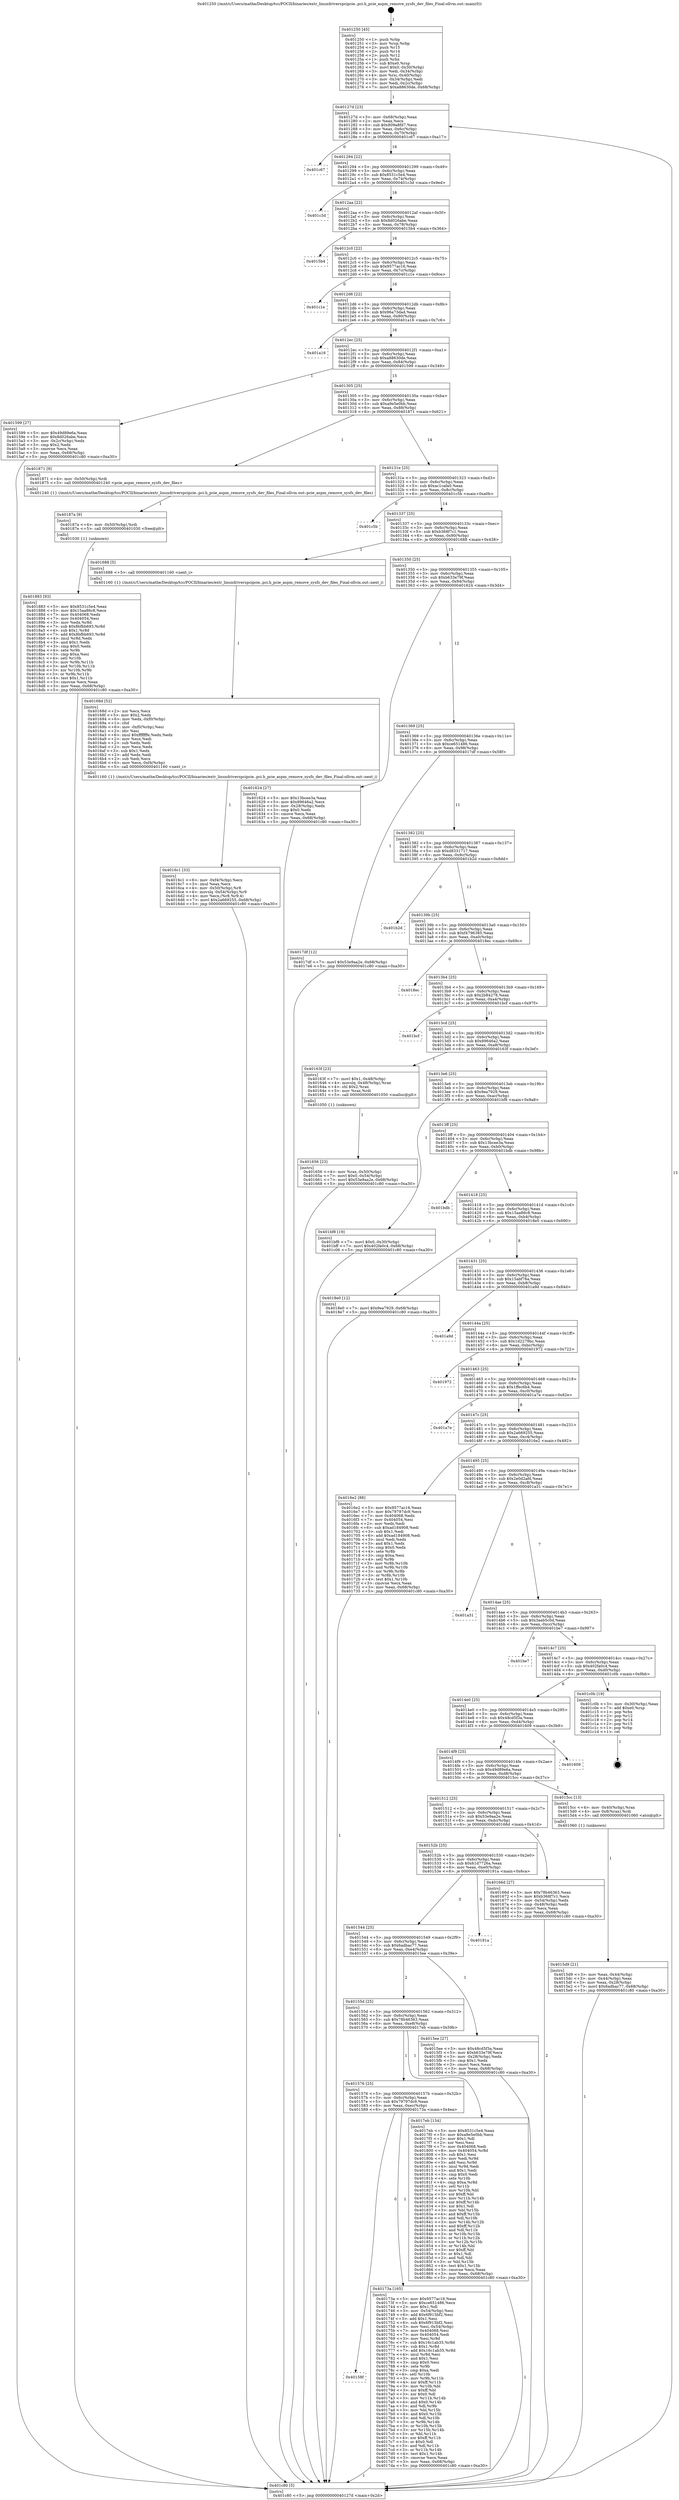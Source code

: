 digraph "0x401250" {
  label = "0x401250 (/mnt/c/Users/mathe/Desktop/tcc/POCII/binaries/extr_linuxdriverspcipcie..pci.h_pcie_aspm_remove_sysfs_dev_files_Final-ollvm.out::main(0))"
  labelloc = "t"
  node[shape=record]

  Entry [label="",width=0.3,height=0.3,shape=circle,fillcolor=black,style=filled]
  "0x40127d" [label="{
     0x40127d [23]\l
     | [instrs]\l
     &nbsp;&nbsp;0x40127d \<+3\>: mov -0x68(%rbp),%eax\l
     &nbsp;&nbsp;0x401280 \<+2\>: mov %eax,%ecx\l
     &nbsp;&nbsp;0x401282 \<+6\>: sub $0x809a8fd7,%ecx\l
     &nbsp;&nbsp;0x401288 \<+3\>: mov %eax,-0x6c(%rbp)\l
     &nbsp;&nbsp;0x40128b \<+3\>: mov %ecx,-0x70(%rbp)\l
     &nbsp;&nbsp;0x40128e \<+6\>: je 0000000000401c67 \<main+0xa17\>\l
  }"]
  "0x401c67" [label="{
     0x401c67\l
  }", style=dashed]
  "0x401294" [label="{
     0x401294 [22]\l
     | [instrs]\l
     &nbsp;&nbsp;0x401294 \<+5\>: jmp 0000000000401299 \<main+0x49\>\l
     &nbsp;&nbsp;0x401299 \<+3\>: mov -0x6c(%rbp),%eax\l
     &nbsp;&nbsp;0x40129c \<+5\>: sub $0x8531c5e4,%eax\l
     &nbsp;&nbsp;0x4012a1 \<+3\>: mov %eax,-0x74(%rbp)\l
     &nbsp;&nbsp;0x4012a4 \<+6\>: je 0000000000401c3d \<main+0x9ed\>\l
  }"]
  Exit [label="",width=0.3,height=0.3,shape=circle,fillcolor=black,style=filled,peripheries=2]
  "0x401c3d" [label="{
     0x401c3d\l
  }", style=dashed]
  "0x4012aa" [label="{
     0x4012aa [22]\l
     | [instrs]\l
     &nbsp;&nbsp;0x4012aa \<+5\>: jmp 00000000004012af \<main+0x5f\>\l
     &nbsp;&nbsp;0x4012af \<+3\>: mov -0x6c(%rbp),%eax\l
     &nbsp;&nbsp;0x4012b2 \<+5\>: sub $0x8d026abe,%eax\l
     &nbsp;&nbsp;0x4012b7 \<+3\>: mov %eax,-0x78(%rbp)\l
     &nbsp;&nbsp;0x4012ba \<+6\>: je 00000000004015b4 \<main+0x364\>\l
  }"]
  "0x401883" [label="{
     0x401883 [93]\l
     | [instrs]\l
     &nbsp;&nbsp;0x401883 \<+5\>: mov $0x8531c5e4,%eax\l
     &nbsp;&nbsp;0x401888 \<+5\>: mov $0x15aa86c8,%ecx\l
     &nbsp;&nbsp;0x40188d \<+7\>: mov 0x404068,%edx\l
     &nbsp;&nbsp;0x401894 \<+7\>: mov 0x404054,%esi\l
     &nbsp;&nbsp;0x40189b \<+3\>: mov %edx,%r8d\l
     &nbsp;&nbsp;0x40189e \<+7\>: sub $0x8bfbb693,%r8d\l
     &nbsp;&nbsp;0x4018a5 \<+4\>: sub $0x1,%r8d\l
     &nbsp;&nbsp;0x4018a9 \<+7\>: add $0x8bfbb693,%r8d\l
     &nbsp;&nbsp;0x4018b0 \<+4\>: imul %r8d,%edx\l
     &nbsp;&nbsp;0x4018b4 \<+3\>: and $0x1,%edx\l
     &nbsp;&nbsp;0x4018b7 \<+3\>: cmp $0x0,%edx\l
     &nbsp;&nbsp;0x4018ba \<+4\>: sete %r9b\l
     &nbsp;&nbsp;0x4018be \<+3\>: cmp $0xa,%esi\l
     &nbsp;&nbsp;0x4018c1 \<+4\>: setl %r10b\l
     &nbsp;&nbsp;0x4018c5 \<+3\>: mov %r9b,%r11b\l
     &nbsp;&nbsp;0x4018c8 \<+3\>: and %r10b,%r11b\l
     &nbsp;&nbsp;0x4018cb \<+3\>: xor %r10b,%r9b\l
     &nbsp;&nbsp;0x4018ce \<+3\>: or %r9b,%r11b\l
     &nbsp;&nbsp;0x4018d1 \<+4\>: test $0x1,%r11b\l
     &nbsp;&nbsp;0x4018d5 \<+3\>: cmovne %ecx,%eax\l
     &nbsp;&nbsp;0x4018d8 \<+3\>: mov %eax,-0x68(%rbp)\l
     &nbsp;&nbsp;0x4018db \<+5\>: jmp 0000000000401c80 \<main+0xa30\>\l
  }"]
  "0x4015b4" [label="{
     0x4015b4\l
  }", style=dashed]
  "0x4012c0" [label="{
     0x4012c0 [22]\l
     | [instrs]\l
     &nbsp;&nbsp;0x4012c0 \<+5\>: jmp 00000000004012c5 \<main+0x75\>\l
     &nbsp;&nbsp;0x4012c5 \<+3\>: mov -0x6c(%rbp),%eax\l
     &nbsp;&nbsp;0x4012c8 \<+5\>: sub $0x9577ac16,%eax\l
     &nbsp;&nbsp;0x4012cd \<+3\>: mov %eax,-0x7c(%rbp)\l
     &nbsp;&nbsp;0x4012d0 \<+6\>: je 0000000000401c1e \<main+0x9ce\>\l
  }"]
  "0x40187a" [label="{
     0x40187a [9]\l
     | [instrs]\l
     &nbsp;&nbsp;0x40187a \<+4\>: mov -0x50(%rbp),%rdi\l
     &nbsp;&nbsp;0x40187e \<+5\>: call 0000000000401030 \<free@plt\>\l
     | [calls]\l
     &nbsp;&nbsp;0x401030 \{1\} (unknown)\l
  }"]
  "0x401c1e" [label="{
     0x401c1e\l
  }", style=dashed]
  "0x4012d6" [label="{
     0x4012d6 [22]\l
     | [instrs]\l
     &nbsp;&nbsp;0x4012d6 \<+5\>: jmp 00000000004012db \<main+0x8b\>\l
     &nbsp;&nbsp;0x4012db \<+3\>: mov -0x6c(%rbp),%eax\l
     &nbsp;&nbsp;0x4012de \<+5\>: sub $0x96a73dad,%eax\l
     &nbsp;&nbsp;0x4012e3 \<+3\>: mov %eax,-0x80(%rbp)\l
     &nbsp;&nbsp;0x4012e6 \<+6\>: je 0000000000401a16 \<main+0x7c6\>\l
  }"]
  "0x40158f" [label="{
     0x40158f\l
  }", style=dashed]
  "0x401a16" [label="{
     0x401a16\l
  }", style=dashed]
  "0x4012ec" [label="{
     0x4012ec [25]\l
     | [instrs]\l
     &nbsp;&nbsp;0x4012ec \<+5\>: jmp 00000000004012f1 \<main+0xa1\>\l
     &nbsp;&nbsp;0x4012f1 \<+3\>: mov -0x6c(%rbp),%eax\l
     &nbsp;&nbsp;0x4012f4 \<+5\>: sub $0xa88630de,%eax\l
     &nbsp;&nbsp;0x4012f9 \<+6\>: mov %eax,-0x84(%rbp)\l
     &nbsp;&nbsp;0x4012ff \<+6\>: je 0000000000401599 \<main+0x349\>\l
  }"]
  "0x40173a" [label="{
     0x40173a [165]\l
     | [instrs]\l
     &nbsp;&nbsp;0x40173a \<+5\>: mov $0x9577ac16,%eax\l
     &nbsp;&nbsp;0x40173f \<+5\>: mov $0xce651486,%ecx\l
     &nbsp;&nbsp;0x401744 \<+2\>: mov $0x1,%dl\l
     &nbsp;&nbsp;0x401746 \<+3\>: mov -0x54(%rbp),%esi\l
     &nbsp;&nbsp;0x401749 \<+6\>: add $0x6f915bf2,%esi\l
     &nbsp;&nbsp;0x40174f \<+3\>: add $0x1,%esi\l
     &nbsp;&nbsp;0x401752 \<+6\>: sub $0x6f915bf2,%esi\l
     &nbsp;&nbsp;0x401758 \<+3\>: mov %esi,-0x54(%rbp)\l
     &nbsp;&nbsp;0x40175b \<+7\>: mov 0x404068,%esi\l
     &nbsp;&nbsp;0x401762 \<+7\>: mov 0x404054,%edi\l
     &nbsp;&nbsp;0x401769 \<+3\>: mov %esi,%r8d\l
     &nbsp;&nbsp;0x40176c \<+7\>: sub $0x16c1ab35,%r8d\l
     &nbsp;&nbsp;0x401773 \<+4\>: sub $0x1,%r8d\l
     &nbsp;&nbsp;0x401777 \<+7\>: add $0x16c1ab35,%r8d\l
     &nbsp;&nbsp;0x40177e \<+4\>: imul %r8d,%esi\l
     &nbsp;&nbsp;0x401782 \<+3\>: and $0x1,%esi\l
     &nbsp;&nbsp;0x401785 \<+3\>: cmp $0x0,%esi\l
     &nbsp;&nbsp;0x401788 \<+4\>: sete %r9b\l
     &nbsp;&nbsp;0x40178c \<+3\>: cmp $0xa,%edi\l
     &nbsp;&nbsp;0x40178f \<+4\>: setl %r10b\l
     &nbsp;&nbsp;0x401793 \<+3\>: mov %r9b,%r11b\l
     &nbsp;&nbsp;0x401796 \<+4\>: xor $0xff,%r11b\l
     &nbsp;&nbsp;0x40179a \<+3\>: mov %r10b,%bl\l
     &nbsp;&nbsp;0x40179d \<+3\>: xor $0xff,%bl\l
     &nbsp;&nbsp;0x4017a0 \<+3\>: xor $0x0,%dl\l
     &nbsp;&nbsp;0x4017a3 \<+3\>: mov %r11b,%r14b\l
     &nbsp;&nbsp;0x4017a6 \<+4\>: and $0x0,%r14b\l
     &nbsp;&nbsp;0x4017aa \<+3\>: and %dl,%r9b\l
     &nbsp;&nbsp;0x4017ad \<+3\>: mov %bl,%r15b\l
     &nbsp;&nbsp;0x4017b0 \<+4\>: and $0x0,%r15b\l
     &nbsp;&nbsp;0x4017b4 \<+3\>: and %dl,%r10b\l
     &nbsp;&nbsp;0x4017b7 \<+3\>: or %r9b,%r14b\l
     &nbsp;&nbsp;0x4017ba \<+3\>: or %r10b,%r15b\l
     &nbsp;&nbsp;0x4017bd \<+3\>: xor %r15b,%r14b\l
     &nbsp;&nbsp;0x4017c0 \<+3\>: or %bl,%r11b\l
     &nbsp;&nbsp;0x4017c3 \<+4\>: xor $0xff,%r11b\l
     &nbsp;&nbsp;0x4017c7 \<+3\>: or $0x0,%dl\l
     &nbsp;&nbsp;0x4017ca \<+3\>: and %dl,%r11b\l
     &nbsp;&nbsp;0x4017cd \<+3\>: or %r11b,%r14b\l
     &nbsp;&nbsp;0x4017d0 \<+4\>: test $0x1,%r14b\l
     &nbsp;&nbsp;0x4017d4 \<+3\>: cmovne %ecx,%eax\l
     &nbsp;&nbsp;0x4017d7 \<+3\>: mov %eax,-0x68(%rbp)\l
     &nbsp;&nbsp;0x4017da \<+5\>: jmp 0000000000401c80 \<main+0xa30\>\l
  }"]
  "0x401599" [label="{
     0x401599 [27]\l
     | [instrs]\l
     &nbsp;&nbsp;0x401599 \<+5\>: mov $0x49d89e6a,%eax\l
     &nbsp;&nbsp;0x40159e \<+5\>: mov $0x8d026abe,%ecx\l
     &nbsp;&nbsp;0x4015a3 \<+3\>: mov -0x2c(%rbp),%edx\l
     &nbsp;&nbsp;0x4015a6 \<+3\>: cmp $0x2,%edx\l
     &nbsp;&nbsp;0x4015a9 \<+3\>: cmovne %ecx,%eax\l
     &nbsp;&nbsp;0x4015ac \<+3\>: mov %eax,-0x68(%rbp)\l
     &nbsp;&nbsp;0x4015af \<+5\>: jmp 0000000000401c80 \<main+0xa30\>\l
  }"]
  "0x401305" [label="{
     0x401305 [25]\l
     | [instrs]\l
     &nbsp;&nbsp;0x401305 \<+5\>: jmp 000000000040130a \<main+0xba\>\l
     &nbsp;&nbsp;0x40130a \<+3\>: mov -0x6c(%rbp),%eax\l
     &nbsp;&nbsp;0x40130d \<+5\>: sub $0xa9e5e0bb,%eax\l
     &nbsp;&nbsp;0x401312 \<+6\>: mov %eax,-0x88(%rbp)\l
     &nbsp;&nbsp;0x401318 \<+6\>: je 0000000000401871 \<main+0x621\>\l
  }"]
  "0x401c80" [label="{
     0x401c80 [5]\l
     | [instrs]\l
     &nbsp;&nbsp;0x401c80 \<+5\>: jmp 000000000040127d \<main+0x2d\>\l
  }"]
  "0x401250" [label="{
     0x401250 [45]\l
     | [instrs]\l
     &nbsp;&nbsp;0x401250 \<+1\>: push %rbp\l
     &nbsp;&nbsp;0x401251 \<+3\>: mov %rsp,%rbp\l
     &nbsp;&nbsp;0x401254 \<+2\>: push %r15\l
     &nbsp;&nbsp;0x401256 \<+2\>: push %r14\l
     &nbsp;&nbsp;0x401258 \<+2\>: push %r12\l
     &nbsp;&nbsp;0x40125a \<+1\>: push %rbx\l
     &nbsp;&nbsp;0x40125b \<+7\>: sub $0xe0,%rsp\l
     &nbsp;&nbsp;0x401262 \<+7\>: movl $0x0,-0x30(%rbp)\l
     &nbsp;&nbsp;0x401269 \<+3\>: mov %edi,-0x34(%rbp)\l
     &nbsp;&nbsp;0x40126c \<+4\>: mov %rsi,-0x40(%rbp)\l
     &nbsp;&nbsp;0x401270 \<+3\>: mov -0x34(%rbp),%edi\l
     &nbsp;&nbsp;0x401273 \<+3\>: mov %edi,-0x2c(%rbp)\l
     &nbsp;&nbsp;0x401276 \<+7\>: movl $0xa88630de,-0x68(%rbp)\l
  }"]
  "0x401576" [label="{
     0x401576 [25]\l
     | [instrs]\l
     &nbsp;&nbsp;0x401576 \<+5\>: jmp 000000000040157b \<main+0x32b\>\l
     &nbsp;&nbsp;0x40157b \<+3\>: mov -0x6c(%rbp),%eax\l
     &nbsp;&nbsp;0x40157e \<+5\>: sub $0x79797dc9,%eax\l
     &nbsp;&nbsp;0x401583 \<+6\>: mov %eax,-0xec(%rbp)\l
     &nbsp;&nbsp;0x401589 \<+6\>: je 000000000040173a \<main+0x4ea\>\l
  }"]
  "0x401871" [label="{
     0x401871 [9]\l
     | [instrs]\l
     &nbsp;&nbsp;0x401871 \<+4\>: mov -0x50(%rbp),%rdi\l
     &nbsp;&nbsp;0x401875 \<+5\>: call 0000000000401240 \<pcie_aspm_remove_sysfs_dev_files\>\l
     | [calls]\l
     &nbsp;&nbsp;0x401240 \{1\} (/mnt/c/Users/mathe/Desktop/tcc/POCII/binaries/extr_linuxdriverspcipcie..pci.h_pcie_aspm_remove_sysfs_dev_files_Final-ollvm.out::pcie_aspm_remove_sysfs_dev_files)\l
  }"]
  "0x40131e" [label="{
     0x40131e [25]\l
     | [instrs]\l
     &nbsp;&nbsp;0x40131e \<+5\>: jmp 0000000000401323 \<main+0xd3\>\l
     &nbsp;&nbsp;0x401323 \<+3\>: mov -0x6c(%rbp),%eax\l
     &nbsp;&nbsp;0x401326 \<+5\>: sub $0xac1cafa0,%eax\l
     &nbsp;&nbsp;0x40132b \<+6\>: mov %eax,-0x8c(%rbp)\l
     &nbsp;&nbsp;0x401331 \<+6\>: je 0000000000401c5b \<main+0xa0b\>\l
  }"]
  "0x4017eb" [label="{
     0x4017eb [134]\l
     | [instrs]\l
     &nbsp;&nbsp;0x4017eb \<+5\>: mov $0x8531c5e4,%eax\l
     &nbsp;&nbsp;0x4017f0 \<+5\>: mov $0xa9e5e0bb,%ecx\l
     &nbsp;&nbsp;0x4017f5 \<+2\>: mov $0x1,%dl\l
     &nbsp;&nbsp;0x4017f7 \<+2\>: xor %esi,%esi\l
     &nbsp;&nbsp;0x4017f9 \<+7\>: mov 0x404068,%edi\l
     &nbsp;&nbsp;0x401800 \<+8\>: mov 0x404054,%r8d\l
     &nbsp;&nbsp;0x401808 \<+3\>: sub $0x1,%esi\l
     &nbsp;&nbsp;0x40180b \<+3\>: mov %edi,%r9d\l
     &nbsp;&nbsp;0x40180e \<+3\>: add %esi,%r9d\l
     &nbsp;&nbsp;0x401811 \<+4\>: imul %r9d,%edi\l
     &nbsp;&nbsp;0x401815 \<+3\>: and $0x1,%edi\l
     &nbsp;&nbsp;0x401818 \<+3\>: cmp $0x0,%edi\l
     &nbsp;&nbsp;0x40181b \<+4\>: sete %r10b\l
     &nbsp;&nbsp;0x40181f \<+4\>: cmp $0xa,%r8d\l
     &nbsp;&nbsp;0x401823 \<+4\>: setl %r11b\l
     &nbsp;&nbsp;0x401827 \<+3\>: mov %r10b,%bl\l
     &nbsp;&nbsp;0x40182a \<+3\>: xor $0xff,%bl\l
     &nbsp;&nbsp;0x40182d \<+3\>: mov %r11b,%r14b\l
     &nbsp;&nbsp;0x401830 \<+4\>: xor $0xff,%r14b\l
     &nbsp;&nbsp;0x401834 \<+3\>: xor $0x1,%dl\l
     &nbsp;&nbsp;0x401837 \<+3\>: mov %bl,%r15b\l
     &nbsp;&nbsp;0x40183a \<+4\>: and $0xff,%r15b\l
     &nbsp;&nbsp;0x40183e \<+3\>: and %dl,%r10b\l
     &nbsp;&nbsp;0x401841 \<+3\>: mov %r14b,%r12b\l
     &nbsp;&nbsp;0x401844 \<+4\>: and $0xff,%r12b\l
     &nbsp;&nbsp;0x401848 \<+3\>: and %dl,%r11b\l
     &nbsp;&nbsp;0x40184b \<+3\>: or %r10b,%r15b\l
     &nbsp;&nbsp;0x40184e \<+3\>: or %r11b,%r12b\l
     &nbsp;&nbsp;0x401851 \<+3\>: xor %r12b,%r15b\l
     &nbsp;&nbsp;0x401854 \<+3\>: or %r14b,%bl\l
     &nbsp;&nbsp;0x401857 \<+3\>: xor $0xff,%bl\l
     &nbsp;&nbsp;0x40185a \<+3\>: or $0x1,%dl\l
     &nbsp;&nbsp;0x40185d \<+2\>: and %dl,%bl\l
     &nbsp;&nbsp;0x40185f \<+3\>: or %bl,%r15b\l
     &nbsp;&nbsp;0x401862 \<+4\>: test $0x1,%r15b\l
     &nbsp;&nbsp;0x401866 \<+3\>: cmovne %ecx,%eax\l
     &nbsp;&nbsp;0x401869 \<+3\>: mov %eax,-0x68(%rbp)\l
     &nbsp;&nbsp;0x40186c \<+5\>: jmp 0000000000401c80 \<main+0xa30\>\l
  }"]
  "0x401c5b" [label="{
     0x401c5b\l
  }", style=dashed]
  "0x401337" [label="{
     0x401337 [25]\l
     | [instrs]\l
     &nbsp;&nbsp;0x401337 \<+5\>: jmp 000000000040133c \<main+0xec\>\l
     &nbsp;&nbsp;0x40133c \<+3\>: mov -0x6c(%rbp),%eax\l
     &nbsp;&nbsp;0x40133f \<+5\>: sub $0xb368f7c1,%eax\l
     &nbsp;&nbsp;0x401344 \<+6\>: mov %eax,-0x90(%rbp)\l
     &nbsp;&nbsp;0x40134a \<+6\>: je 0000000000401688 \<main+0x438\>\l
  }"]
  "0x4016c1" [label="{
     0x4016c1 [33]\l
     | [instrs]\l
     &nbsp;&nbsp;0x4016c1 \<+6\>: mov -0xf4(%rbp),%ecx\l
     &nbsp;&nbsp;0x4016c7 \<+3\>: imul %eax,%ecx\l
     &nbsp;&nbsp;0x4016ca \<+4\>: mov -0x50(%rbp),%r8\l
     &nbsp;&nbsp;0x4016ce \<+4\>: movslq -0x54(%rbp),%r9\l
     &nbsp;&nbsp;0x4016d2 \<+4\>: mov %ecx,(%r8,%r9,4)\l
     &nbsp;&nbsp;0x4016d6 \<+7\>: movl $0x2a669255,-0x68(%rbp)\l
     &nbsp;&nbsp;0x4016dd \<+5\>: jmp 0000000000401c80 \<main+0xa30\>\l
  }"]
  "0x401688" [label="{
     0x401688 [5]\l
     | [instrs]\l
     &nbsp;&nbsp;0x401688 \<+5\>: call 0000000000401160 \<next_i\>\l
     | [calls]\l
     &nbsp;&nbsp;0x401160 \{1\} (/mnt/c/Users/mathe/Desktop/tcc/POCII/binaries/extr_linuxdriverspcipcie..pci.h_pcie_aspm_remove_sysfs_dev_files_Final-ollvm.out::next_i)\l
  }"]
  "0x401350" [label="{
     0x401350 [25]\l
     | [instrs]\l
     &nbsp;&nbsp;0x401350 \<+5\>: jmp 0000000000401355 \<main+0x105\>\l
     &nbsp;&nbsp;0x401355 \<+3\>: mov -0x6c(%rbp),%eax\l
     &nbsp;&nbsp;0x401358 \<+5\>: sub $0xb633e79f,%eax\l
     &nbsp;&nbsp;0x40135d \<+6\>: mov %eax,-0x94(%rbp)\l
     &nbsp;&nbsp;0x401363 \<+6\>: je 0000000000401624 \<main+0x3d4\>\l
  }"]
  "0x40168d" [label="{
     0x40168d [52]\l
     | [instrs]\l
     &nbsp;&nbsp;0x40168d \<+2\>: xor %ecx,%ecx\l
     &nbsp;&nbsp;0x40168f \<+5\>: mov $0x2,%edx\l
     &nbsp;&nbsp;0x401694 \<+6\>: mov %edx,-0xf0(%rbp)\l
     &nbsp;&nbsp;0x40169a \<+1\>: cltd\l
     &nbsp;&nbsp;0x40169b \<+6\>: mov -0xf0(%rbp),%esi\l
     &nbsp;&nbsp;0x4016a1 \<+2\>: idiv %esi\l
     &nbsp;&nbsp;0x4016a3 \<+6\>: imul $0xfffffffe,%edx,%edx\l
     &nbsp;&nbsp;0x4016a9 \<+2\>: mov %ecx,%edi\l
     &nbsp;&nbsp;0x4016ab \<+2\>: sub %edx,%edi\l
     &nbsp;&nbsp;0x4016ad \<+2\>: mov %ecx,%edx\l
     &nbsp;&nbsp;0x4016af \<+3\>: sub $0x1,%edx\l
     &nbsp;&nbsp;0x4016b2 \<+2\>: add %edx,%edi\l
     &nbsp;&nbsp;0x4016b4 \<+2\>: sub %edi,%ecx\l
     &nbsp;&nbsp;0x4016b6 \<+6\>: mov %ecx,-0xf4(%rbp)\l
     &nbsp;&nbsp;0x4016bc \<+5\>: call 0000000000401160 \<next_i\>\l
     | [calls]\l
     &nbsp;&nbsp;0x401160 \{1\} (/mnt/c/Users/mathe/Desktop/tcc/POCII/binaries/extr_linuxdriverspcipcie..pci.h_pcie_aspm_remove_sysfs_dev_files_Final-ollvm.out::next_i)\l
  }"]
  "0x401624" [label="{
     0x401624 [27]\l
     | [instrs]\l
     &nbsp;&nbsp;0x401624 \<+5\>: mov $0x13bcee3a,%eax\l
     &nbsp;&nbsp;0x401629 \<+5\>: mov $0x89646a2,%ecx\l
     &nbsp;&nbsp;0x40162e \<+3\>: mov -0x28(%rbp),%edx\l
     &nbsp;&nbsp;0x401631 \<+3\>: cmp $0x0,%edx\l
     &nbsp;&nbsp;0x401634 \<+3\>: cmove %ecx,%eax\l
     &nbsp;&nbsp;0x401637 \<+3\>: mov %eax,-0x68(%rbp)\l
     &nbsp;&nbsp;0x40163a \<+5\>: jmp 0000000000401c80 \<main+0xa30\>\l
  }"]
  "0x401369" [label="{
     0x401369 [25]\l
     | [instrs]\l
     &nbsp;&nbsp;0x401369 \<+5\>: jmp 000000000040136e \<main+0x11e\>\l
     &nbsp;&nbsp;0x40136e \<+3\>: mov -0x6c(%rbp),%eax\l
     &nbsp;&nbsp;0x401371 \<+5\>: sub $0xce651486,%eax\l
     &nbsp;&nbsp;0x401376 \<+6\>: mov %eax,-0x98(%rbp)\l
     &nbsp;&nbsp;0x40137c \<+6\>: je 00000000004017df \<main+0x58f\>\l
  }"]
  "0x401656" [label="{
     0x401656 [23]\l
     | [instrs]\l
     &nbsp;&nbsp;0x401656 \<+4\>: mov %rax,-0x50(%rbp)\l
     &nbsp;&nbsp;0x40165a \<+7\>: movl $0x0,-0x54(%rbp)\l
     &nbsp;&nbsp;0x401661 \<+7\>: movl $0x53e9aa2e,-0x68(%rbp)\l
     &nbsp;&nbsp;0x401668 \<+5\>: jmp 0000000000401c80 \<main+0xa30\>\l
  }"]
  "0x4017df" [label="{
     0x4017df [12]\l
     | [instrs]\l
     &nbsp;&nbsp;0x4017df \<+7\>: movl $0x53e9aa2e,-0x68(%rbp)\l
     &nbsp;&nbsp;0x4017e6 \<+5\>: jmp 0000000000401c80 \<main+0xa30\>\l
  }"]
  "0x401382" [label="{
     0x401382 [25]\l
     | [instrs]\l
     &nbsp;&nbsp;0x401382 \<+5\>: jmp 0000000000401387 \<main+0x137\>\l
     &nbsp;&nbsp;0x401387 \<+3\>: mov -0x6c(%rbp),%eax\l
     &nbsp;&nbsp;0x40138a \<+5\>: sub $0xd8331717,%eax\l
     &nbsp;&nbsp;0x40138f \<+6\>: mov %eax,-0x9c(%rbp)\l
     &nbsp;&nbsp;0x401395 \<+6\>: je 0000000000401b2d \<main+0x8dd\>\l
  }"]
  "0x40155d" [label="{
     0x40155d [25]\l
     | [instrs]\l
     &nbsp;&nbsp;0x40155d \<+5\>: jmp 0000000000401562 \<main+0x312\>\l
     &nbsp;&nbsp;0x401562 \<+3\>: mov -0x6c(%rbp),%eax\l
     &nbsp;&nbsp;0x401565 \<+5\>: sub $0x78b46363,%eax\l
     &nbsp;&nbsp;0x40156a \<+6\>: mov %eax,-0xe8(%rbp)\l
     &nbsp;&nbsp;0x401570 \<+6\>: je 00000000004017eb \<main+0x59b\>\l
  }"]
  "0x401b2d" [label="{
     0x401b2d\l
  }", style=dashed]
  "0x40139b" [label="{
     0x40139b [25]\l
     | [instrs]\l
     &nbsp;&nbsp;0x40139b \<+5\>: jmp 00000000004013a0 \<main+0x150\>\l
     &nbsp;&nbsp;0x4013a0 \<+3\>: mov -0x6c(%rbp),%eax\l
     &nbsp;&nbsp;0x4013a3 \<+5\>: sub $0xf4796385,%eax\l
     &nbsp;&nbsp;0x4013a8 \<+6\>: mov %eax,-0xa0(%rbp)\l
     &nbsp;&nbsp;0x4013ae \<+6\>: je 00000000004018ec \<main+0x69c\>\l
  }"]
  "0x4015ee" [label="{
     0x4015ee [27]\l
     | [instrs]\l
     &nbsp;&nbsp;0x4015ee \<+5\>: mov $0x48cd5f3a,%eax\l
     &nbsp;&nbsp;0x4015f3 \<+5\>: mov $0xb633e79f,%ecx\l
     &nbsp;&nbsp;0x4015f8 \<+3\>: mov -0x28(%rbp),%edx\l
     &nbsp;&nbsp;0x4015fb \<+3\>: cmp $0x1,%edx\l
     &nbsp;&nbsp;0x4015fe \<+3\>: cmovl %ecx,%eax\l
     &nbsp;&nbsp;0x401601 \<+3\>: mov %eax,-0x68(%rbp)\l
     &nbsp;&nbsp;0x401604 \<+5\>: jmp 0000000000401c80 \<main+0xa30\>\l
  }"]
  "0x4018ec" [label="{
     0x4018ec\l
  }", style=dashed]
  "0x4013b4" [label="{
     0x4013b4 [25]\l
     | [instrs]\l
     &nbsp;&nbsp;0x4013b4 \<+5\>: jmp 00000000004013b9 \<main+0x169\>\l
     &nbsp;&nbsp;0x4013b9 \<+3\>: mov -0x6c(%rbp),%eax\l
     &nbsp;&nbsp;0x4013bc \<+5\>: sub $0x2b84278,%eax\l
     &nbsp;&nbsp;0x4013c1 \<+6\>: mov %eax,-0xa4(%rbp)\l
     &nbsp;&nbsp;0x4013c7 \<+6\>: je 0000000000401bcf \<main+0x97f\>\l
  }"]
  "0x401544" [label="{
     0x401544 [25]\l
     | [instrs]\l
     &nbsp;&nbsp;0x401544 \<+5\>: jmp 0000000000401549 \<main+0x2f9\>\l
     &nbsp;&nbsp;0x401549 \<+3\>: mov -0x6c(%rbp),%eax\l
     &nbsp;&nbsp;0x40154c \<+5\>: sub $0x6adbac77,%eax\l
     &nbsp;&nbsp;0x401551 \<+6\>: mov %eax,-0xe4(%rbp)\l
     &nbsp;&nbsp;0x401557 \<+6\>: je 00000000004015ee \<main+0x39e\>\l
  }"]
  "0x401bcf" [label="{
     0x401bcf\l
  }", style=dashed]
  "0x4013cd" [label="{
     0x4013cd [25]\l
     | [instrs]\l
     &nbsp;&nbsp;0x4013cd \<+5\>: jmp 00000000004013d2 \<main+0x182\>\l
     &nbsp;&nbsp;0x4013d2 \<+3\>: mov -0x6c(%rbp),%eax\l
     &nbsp;&nbsp;0x4013d5 \<+5\>: sub $0x89646a2,%eax\l
     &nbsp;&nbsp;0x4013da \<+6\>: mov %eax,-0xa8(%rbp)\l
     &nbsp;&nbsp;0x4013e0 \<+6\>: je 000000000040163f \<main+0x3ef\>\l
  }"]
  "0x40191a" [label="{
     0x40191a\l
  }", style=dashed]
  "0x40163f" [label="{
     0x40163f [23]\l
     | [instrs]\l
     &nbsp;&nbsp;0x40163f \<+7\>: movl $0x1,-0x48(%rbp)\l
     &nbsp;&nbsp;0x401646 \<+4\>: movslq -0x48(%rbp),%rax\l
     &nbsp;&nbsp;0x40164a \<+4\>: shl $0x2,%rax\l
     &nbsp;&nbsp;0x40164e \<+3\>: mov %rax,%rdi\l
     &nbsp;&nbsp;0x401651 \<+5\>: call 0000000000401050 \<malloc@plt\>\l
     | [calls]\l
     &nbsp;&nbsp;0x401050 \{1\} (unknown)\l
  }"]
  "0x4013e6" [label="{
     0x4013e6 [25]\l
     | [instrs]\l
     &nbsp;&nbsp;0x4013e6 \<+5\>: jmp 00000000004013eb \<main+0x19b\>\l
     &nbsp;&nbsp;0x4013eb \<+3\>: mov -0x6c(%rbp),%eax\l
     &nbsp;&nbsp;0x4013ee \<+5\>: sub $0x9ea7929,%eax\l
     &nbsp;&nbsp;0x4013f3 \<+6\>: mov %eax,-0xac(%rbp)\l
     &nbsp;&nbsp;0x4013f9 \<+6\>: je 0000000000401bf8 \<main+0x9a8\>\l
  }"]
  "0x40152b" [label="{
     0x40152b [25]\l
     | [instrs]\l
     &nbsp;&nbsp;0x40152b \<+5\>: jmp 0000000000401530 \<main+0x2e0\>\l
     &nbsp;&nbsp;0x401530 \<+3\>: mov -0x6c(%rbp),%eax\l
     &nbsp;&nbsp;0x401533 \<+5\>: sub $0x61d7726a,%eax\l
     &nbsp;&nbsp;0x401538 \<+6\>: mov %eax,-0xe0(%rbp)\l
     &nbsp;&nbsp;0x40153e \<+6\>: je 000000000040191a \<main+0x6ca\>\l
  }"]
  "0x401bf8" [label="{
     0x401bf8 [19]\l
     | [instrs]\l
     &nbsp;&nbsp;0x401bf8 \<+7\>: movl $0x0,-0x30(%rbp)\l
     &nbsp;&nbsp;0x401bff \<+7\>: movl $0x402fa0c4,-0x68(%rbp)\l
     &nbsp;&nbsp;0x401c06 \<+5\>: jmp 0000000000401c80 \<main+0xa30\>\l
  }"]
  "0x4013ff" [label="{
     0x4013ff [25]\l
     | [instrs]\l
     &nbsp;&nbsp;0x4013ff \<+5\>: jmp 0000000000401404 \<main+0x1b4\>\l
     &nbsp;&nbsp;0x401404 \<+3\>: mov -0x6c(%rbp),%eax\l
     &nbsp;&nbsp;0x401407 \<+5\>: sub $0x13bcee3a,%eax\l
     &nbsp;&nbsp;0x40140c \<+6\>: mov %eax,-0xb0(%rbp)\l
     &nbsp;&nbsp;0x401412 \<+6\>: je 0000000000401bdb \<main+0x98b\>\l
  }"]
  "0x40166d" [label="{
     0x40166d [27]\l
     | [instrs]\l
     &nbsp;&nbsp;0x40166d \<+5\>: mov $0x78b46363,%eax\l
     &nbsp;&nbsp;0x401672 \<+5\>: mov $0xb368f7c1,%ecx\l
     &nbsp;&nbsp;0x401677 \<+3\>: mov -0x54(%rbp),%edx\l
     &nbsp;&nbsp;0x40167a \<+3\>: cmp -0x48(%rbp),%edx\l
     &nbsp;&nbsp;0x40167d \<+3\>: cmovl %ecx,%eax\l
     &nbsp;&nbsp;0x401680 \<+3\>: mov %eax,-0x68(%rbp)\l
     &nbsp;&nbsp;0x401683 \<+5\>: jmp 0000000000401c80 \<main+0xa30\>\l
  }"]
  "0x401bdb" [label="{
     0x401bdb\l
  }", style=dashed]
  "0x401418" [label="{
     0x401418 [25]\l
     | [instrs]\l
     &nbsp;&nbsp;0x401418 \<+5\>: jmp 000000000040141d \<main+0x1cd\>\l
     &nbsp;&nbsp;0x40141d \<+3\>: mov -0x6c(%rbp),%eax\l
     &nbsp;&nbsp;0x401420 \<+5\>: sub $0x15aa86c8,%eax\l
     &nbsp;&nbsp;0x401425 \<+6\>: mov %eax,-0xb4(%rbp)\l
     &nbsp;&nbsp;0x40142b \<+6\>: je 00000000004018e0 \<main+0x690\>\l
  }"]
  "0x4015d9" [label="{
     0x4015d9 [21]\l
     | [instrs]\l
     &nbsp;&nbsp;0x4015d9 \<+3\>: mov %eax,-0x44(%rbp)\l
     &nbsp;&nbsp;0x4015dc \<+3\>: mov -0x44(%rbp),%eax\l
     &nbsp;&nbsp;0x4015df \<+3\>: mov %eax,-0x28(%rbp)\l
     &nbsp;&nbsp;0x4015e2 \<+7\>: movl $0x6adbac77,-0x68(%rbp)\l
     &nbsp;&nbsp;0x4015e9 \<+5\>: jmp 0000000000401c80 \<main+0xa30\>\l
  }"]
  "0x4018e0" [label="{
     0x4018e0 [12]\l
     | [instrs]\l
     &nbsp;&nbsp;0x4018e0 \<+7\>: movl $0x9ea7929,-0x68(%rbp)\l
     &nbsp;&nbsp;0x4018e7 \<+5\>: jmp 0000000000401c80 \<main+0xa30\>\l
  }"]
  "0x401431" [label="{
     0x401431 [25]\l
     | [instrs]\l
     &nbsp;&nbsp;0x401431 \<+5\>: jmp 0000000000401436 \<main+0x1e6\>\l
     &nbsp;&nbsp;0x401436 \<+3\>: mov -0x6c(%rbp),%eax\l
     &nbsp;&nbsp;0x401439 \<+5\>: sub $0x15abf76a,%eax\l
     &nbsp;&nbsp;0x40143e \<+6\>: mov %eax,-0xb8(%rbp)\l
     &nbsp;&nbsp;0x401444 \<+6\>: je 0000000000401a9d \<main+0x84d\>\l
  }"]
  "0x401512" [label="{
     0x401512 [25]\l
     | [instrs]\l
     &nbsp;&nbsp;0x401512 \<+5\>: jmp 0000000000401517 \<main+0x2c7\>\l
     &nbsp;&nbsp;0x401517 \<+3\>: mov -0x6c(%rbp),%eax\l
     &nbsp;&nbsp;0x40151a \<+5\>: sub $0x53e9aa2e,%eax\l
     &nbsp;&nbsp;0x40151f \<+6\>: mov %eax,-0xdc(%rbp)\l
     &nbsp;&nbsp;0x401525 \<+6\>: je 000000000040166d \<main+0x41d\>\l
  }"]
  "0x401a9d" [label="{
     0x401a9d\l
  }", style=dashed]
  "0x40144a" [label="{
     0x40144a [25]\l
     | [instrs]\l
     &nbsp;&nbsp;0x40144a \<+5\>: jmp 000000000040144f \<main+0x1ff\>\l
     &nbsp;&nbsp;0x40144f \<+3\>: mov -0x6c(%rbp),%eax\l
     &nbsp;&nbsp;0x401452 \<+5\>: sub $0x1d2279bc,%eax\l
     &nbsp;&nbsp;0x401457 \<+6\>: mov %eax,-0xbc(%rbp)\l
     &nbsp;&nbsp;0x40145d \<+6\>: je 0000000000401972 \<main+0x722\>\l
  }"]
  "0x4015cc" [label="{
     0x4015cc [13]\l
     | [instrs]\l
     &nbsp;&nbsp;0x4015cc \<+4\>: mov -0x40(%rbp),%rax\l
     &nbsp;&nbsp;0x4015d0 \<+4\>: mov 0x8(%rax),%rdi\l
     &nbsp;&nbsp;0x4015d4 \<+5\>: call 0000000000401060 \<atoi@plt\>\l
     | [calls]\l
     &nbsp;&nbsp;0x401060 \{1\} (unknown)\l
  }"]
  "0x401972" [label="{
     0x401972\l
  }", style=dashed]
  "0x401463" [label="{
     0x401463 [25]\l
     | [instrs]\l
     &nbsp;&nbsp;0x401463 \<+5\>: jmp 0000000000401468 \<main+0x218\>\l
     &nbsp;&nbsp;0x401468 \<+3\>: mov -0x6c(%rbp),%eax\l
     &nbsp;&nbsp;0x40146b \<+5\>: sub $0x1ffec6b4,%eax\l
     &nbsp;&nbsp;0x401470 \<+6\>: mov %eax,-0xc0(%rbp)\l
     &nbsp;&nbsp;0x401476 \<+6\>: je 0000000000401a7e \<main+0x82e\>\l
  }"]
  "0x4014f9" [label="{
     0x4014f9 [25]\l
     | [instrs]\l
     &nbsp;&nbsp;0x4014f9 \<+5\>: jmp 00000000004014fe \<main+0x2ae\>\l
     &nbsp;&nbsp;0x4014fe \<+3\>: mov -0x6c(%rbp),%eax\l
     &nbsp;&nbsp;0x401501 \<+5\>: sub $0x49d89e6a,%eax\l
     &nbsp;&nbsp;0x401506 \<+6\>: mov %eax,-0xd8(%rbp)\l
     &nbsp;&nbsp;0x40150c \<+6\>: je 00000000004015cc \<main+0x37c\>\l
  }"]
  "0x401a7e" [label="{
     0x401a7e\l
  }", style=dashed]
  "0x40147c" [label="{
     0x40147c [25]\l
     | [instrs]\l
     &nbsp;&nbsp;0x40147c \<+5\>: jmp 0000000000401481 \<main+0x231\>\l
     &nbsp;&nbsp;0x401481 \<+3\>: mov -0x6c(%rbp),%eax\l
     &nbsp;&nbsp;0x401484 \<+5\>: sub $0x2a669255,%eax\l
     &nbsp;&nbsp;0x401489 \<+6\>: mov %eax,-0xc4(%rbp)\l
     &nbsp;&nbsp;0x40148f \<+6\>: je 00000000004016e2 \<main+0x492\>\l
  }"]
  "0x401609" [label="{
     0x401609\l
  }", style=dashed]
  "0x4016e2" [label="{
     0x4016e2 [88]\l
     | [instrs]\l
     &nbsp;&nbsp;0x4016e2 \<+5\>: mov $0x9577ac16,%eax\l
     &nbsp;&nbsp;0x4016e7 \<+5\>: mov $0x79797dc9,%ecx\l
     &nbsp;&nbsp;0x4016ec \<+7\>: mov 0x404068,%edx\l
     &nbsp;&nbsp;0x4016f3 \<+7\>: mov 0x404054,%esi\l
     &nbsp;&nbsp;0x4016fa \<+2\>: mov %edx,%edi\l
     &nbsp;&nbsp;0x4016fc \<+6\>: sub $0xad184908,%edi\l
     &nbsp;&nbsp;0x401702 \<+3\>: sub $0x1,%edi\l
     &nbsp;&nbsp;0x401705 \<+6\>: add $0xad184908,%edi\l
     &nbsp;&nbsp;0x40170b \<+3\>: imul %edi,%edx\l
     &nbsp;&nbsp;0x40170e \<+3\>: and $0x1,%edx\l
     &nbsp;&nbsp;0x401711 \<+3\>: cmp $0x0,%edx\l
     &nbsp;&nbsp;0x401714 \<+4\>: sete %r8b\l
     &nbsp;&nbsp;0x401718 \<+3\>: cmp $0xa,%esi\l
     &nbsp;&nbsp;0x40171b \<+4\>: setl %r9b\l
     &nbsp;&nbsp;0x40171f \<+3\>: mov %r8b,%r10b\l
     &nbsp;&nbsp;0x401722 \<+3\>: and %r9b,%r10b\l
     &nbsp;&nbsp;0x401725 \<+3\>: xor %r9b,%r8b\l
     &nbsp;&nbsp;0x401728 \<+3\>: or %r8b,%r10b\l
     &nbsp;&nbsp;0x40172b \<+4\>: test $0x1,%r10b\l
     &nbsp;&nbsp;0x40172f \<+3\>: cmovne %ecx,%eax\l
     &nbsp;&nbsp;0x401732 \<+3\>: mov %eax,-0x68(%rbp)\l
     &nbsp;&nbsp;0x401735 \<+5\>: jmp 0000000000401c80 \<main+0xa30\>\l
  }"]
  "0x401495" [label="{
     0x401495 [25]\l
     | [instrs]\l
     &nbsp;&nbsp;0x401495 \<+5\>: jmp 000000000040149a \<main+0x24a\>\l
     &nbsp;&nbsp;0x40149a \<+3\>: mov -0x6c(%rbp),%eax\l
     &nbsp;&nbsp;0x40149d \<+5\>: sub $0x2e0d2afd,%eax\l
     &nbsp;&nbsp;0x4014a2 \<+6\>: mov %eax,-0xc8(%rbp)\l
     &nbsp;&nbsp;0x4014a8 \<+6\>: je 0000000000401a31 \<main+0x7e1\>\l
  }"]
  "0x4014e0" [label="{
     0x4014e0 [25]\l
     | [instrs]\l
     &nbsp;&nbsp;0x4014e0 \<+5\>: jmp 00000000004014e5 \<main+0x295\>\l
     &nbsp;&nbsp;0x4014e5 \<+3\>: mov -0x6c(%rbp),%eax\l
     &nbsp;&nbsp;0x4014e8 \<+5\>: sub $0x48cd5f3a,%eax\l
     &nbsp;&nbsp;0x4014ed \<+6\>: mov %eax,-0xd4(%rbp)\l
     &nbsp;&nbsp;0x4014f3 \<+6\>: je 0000000000401609 \<main+0x3b9\>\l
  }"]
  "0x401a31" [label="{
     0x401a31\l
  }", style=dashed]
  "0x4014ae" [label="{
     0x4014ae [25]\l
     | [instrs]\l
     &nbsp;&nbsp;0x4014ae \<+5\>: jmp 00000000004014b3 \<main+0x263\>\l
     &nbsp;&nbsp;0x4014b3 \<+3\>: mov -0x6c(%rbp),%eax\l
     &nbsp;&nbsp;0x4014b6 \<+5\>: sub $0x3aeb5c0d,%eax\l
     &nbsp;&nbsp;0x4014bb \<+6\>: mov %eax,-0xcc(%rbp)\l
     &nbsp;&nbsp;0x4014c1 \<+6\>: je 0000000000401be7 \<main+0x997\>\l
  }"]
  "0x401c0b" [label="{
     0x401c0b [19]\l
     | [instrs]\l
     &nbsp;&nbsp;0x401c0b \<+3\>: mov -0x30(%rbp),%eax\l
     &nbsp;&nbsp;0x401c0e \<+7\>: add $0xe0,%rsp\l
     &nbsp;&nbsp;0x401c15 \<+1\>: pop %rbx\l
     &nbsp;&nbsp;0x401c16 \<+2\>: pop %r12\l
     &nbsp;&nbsp;0x401c18 \<+2\>: pop %r14\l
     &nbsp;&nbsp;0x401c1a \<+2\>: pop %r15\l
     &nbsp;&nbsp;0x401c1c \<+1\>: pop %rbp\l
     &nbsp;&nbsp;0x401c1d \<+1\>: ret\l
  }"]
  "0x401be7" [label="{
     0x401be7\l
  }", style=dashed]
  "0x4014c7" [label="{
     0x4014c7 [25]\l
     | [instrs]\l
     &nbsp;&nbsp;0x4014c7 \<+5\>: jmp 00000000004014cc \<main+0x27c\>\l
     &nbsp;&nbsp;0x4014cc \<+3\>: mov -0x6c(%rbp),%eax\l
     &nbsp;&nbsp;0x4014cf \<+5\>: sub $0x402fa0c4,%eax\l
     &nbsp;&nbsp;0x4014d4 \<+6\>: mov %eax,-0xd0(%rbp)\l
     &nbsp;&nbsp;0x4014da \<+6\>: je 0000000000401c0b \<main+0x9bb\>\l
  }"]
  Entry -> "0x401250" [label=" 1"]
  "0x40127d" -> "0x401c67" [label=" 0"]
  "0x40127d" -> "0x401294" [label=" 16"]
  "0x401c0b" -> Exit [label=" 1"]
  "0x401294" -> "0x401c3d" [label=" 0"]
  "0x401294" -> "0x4012aa" [label=" 16"]
  "0x401bf8" -> "0x401c80" [label=" 1"]
  "0x4012aa" -> "0x4015b4" [label=" 0"]
  "0x4012aa" -> "0x4012c0" [label=" 16"]
  "0x4018e0" -> "0x401c80" [label=" 1"]
  "0x4012c0" -> "0x401c1e" [label=" 0"]
  "0x4012c0" -> "0x4012d6" [label=" 16"]
  "0x401883" -> "0x401c80" [label=" 1"]
  "0x4012d6" -> "0x401a16" [label=" 0"]
  "0x4012d6" -> "0x4012ec" [label=" 16"]
  "0x40187a" -> "0x401883" [label=" 1"]
  "0x4012ec" -> "0x401599" [label=" 1"]
  "0x4012ec" -> "0x401305" [label=" 15"]
  "0x401599" -> "0x401c80" [label=" 1"]
  "0x401250" -> "0x40127d" [label=" 1"]
  "0x401c80" -> "0x40127d" [label=" 15"]
  "0x401871" -> "0x40187a" [label=" 1"]
  "0x401305" -> "0x401871" [label=" 1"]
  "0x401305" -> "0x40131e" [label=" 14"]
  "0x4017df" -> "0x401c80" [label=" 1"]
  "0x40131e" -> "0x401c5b" [label=" 0"]
  "0x40131e" -> "0x401337" [label=" 14"]
  "0x40173a" -> "0x401c80" [label=" 1"]
  "0x401337" -> "0x401688" [label=" 1"]
  "0x401337" -> "0x401350" [label=" 13"]
  "0x401576" -> "0x40173a" [label=" 1"]
  "0x401350" -> "0x401624" [label=" 1"]
  "0x401350" -> "0x401369" [label=" 12"]
  "0x4017eb" -> "0x401c80" [label=" 1"]
  "0x401369" -> "0x4017df" [label=" 1"]
  "0x401369" -> "0x401382" [label=" 11"]
  "0x40155d" -> "0x401576" [label=" 1"]
  "0x401382" -> "0x401b2d" [label=" 0"]
  "0x401382" -> "0x40139b" [label=" 11"]
  "0x40155d" -> "0x4017eb" [label=" 1"]
  "0x40139b" -> "0x4018ec" [label=" 0"]
  "0x40139b" -> "0x4013b4" [label=" 11"]
  "0x401576" -> "0x40158f" [label=" 0"]
  "0x4013b4" -> "0x401bcf" [label=" 0"]
  "0x4013b4" -> "0x4013cd" [label=" 11"]
  "0x4016c1" -> "0x401c80" [label=" 1"]
  "0x4013cd" -> "0x40163f" [label=" 1"]
  "0x4013cd" -> "0x4013e6" [label=" 10"]
  "0x40168d" -> "0x4016c1" [label=" 1"]
  "0x4013e6" -> "0x401bf8" [label=" 1"]
  "0x4013e6" -> "0x4013ff" [label=" 9"]
  "0x40166d" -> "0x401c80" [label=" 2"]
  "0x4013ff" -> "0x401bdb" [label=" 0"]
  "0x4013ff" -> "0x401418" [label=" 9"]
  "0x401656" -> "0x401c80" [label=" 1"]
  "0x401418" -> "0x4018e0" [label=" 1"]
  "0x401418" -> "0x401431" [label=" 8"]
  "0x401624" -> "0x401c80" [label=" 1"]
  "0x401431" -> "0x401a9d" [label=" 0"]
  "0x401431" -> "0x40144a" [label=" 8"]
  "0x4015ee" -> "0x401c80" [label=" 1"]
  "0x40144a" -> "0x401972" [label=" 0"]
  "0x40144a" -> "0x401463" [label=" 8"]
  "0x401544" -> "0x40155d" [label=" 2"]
  "0x401463" -> "0x401a7e" [label=" 0"]
  "0x401463" -> "0x40147c" [label=" 8"]
  "0x4016e2" -> "0x401c80" [label=" 1"]
  "0x40147c" -> "0x4016e2" [label=" 1"]
  "0x40147c" -> "0x401495" [label=" 7"]
  "0x40152b" -> "0x401544" [label=" 3"]
  "0x401495" -> "0x401a31" [label=" 0"]
  "0x401495" -> "0x4014ae" [label=" 7"]
  "0x401688" -> "0x40168d" [label=" 1"]
  "0x4014ae" -> "0x401be7" [label=" 0"]
  "0x4014ae" -> "0x4014c7" [label=" 7"]
  "0x401512" -> "0x40152b" [label=" 3"]
  "0x4014c7" -> "0x401c0b" [label=" 1"]
  "0x4014c7" -> "0x4014e0" [label=" 6"]
  "0x40152b" -> "0x40191a" [label=" 0"]
  "0x4014e0" -> "0x401609" [label=" 0"]
  "0x4014e0" -> "0x4014f9" [label=" 6"]
  "0x401544" -> "0x4015ee" [label=" 1"]
  "0x4014f9" -> "0x4015cc" [label=" 1"]
  "0x4014f9" -> "0x401512" [label=" 5"]
  "0x4015cc" -> "0x4015d9" [label=" 1"]
  "0x4015d9" -> "0x401c80" [label=" 1"]
  "0x40163f" -> "0x401656" [label=" 1"]
  "0x401512" -> "0x40166d" [label=" 2"]
}
